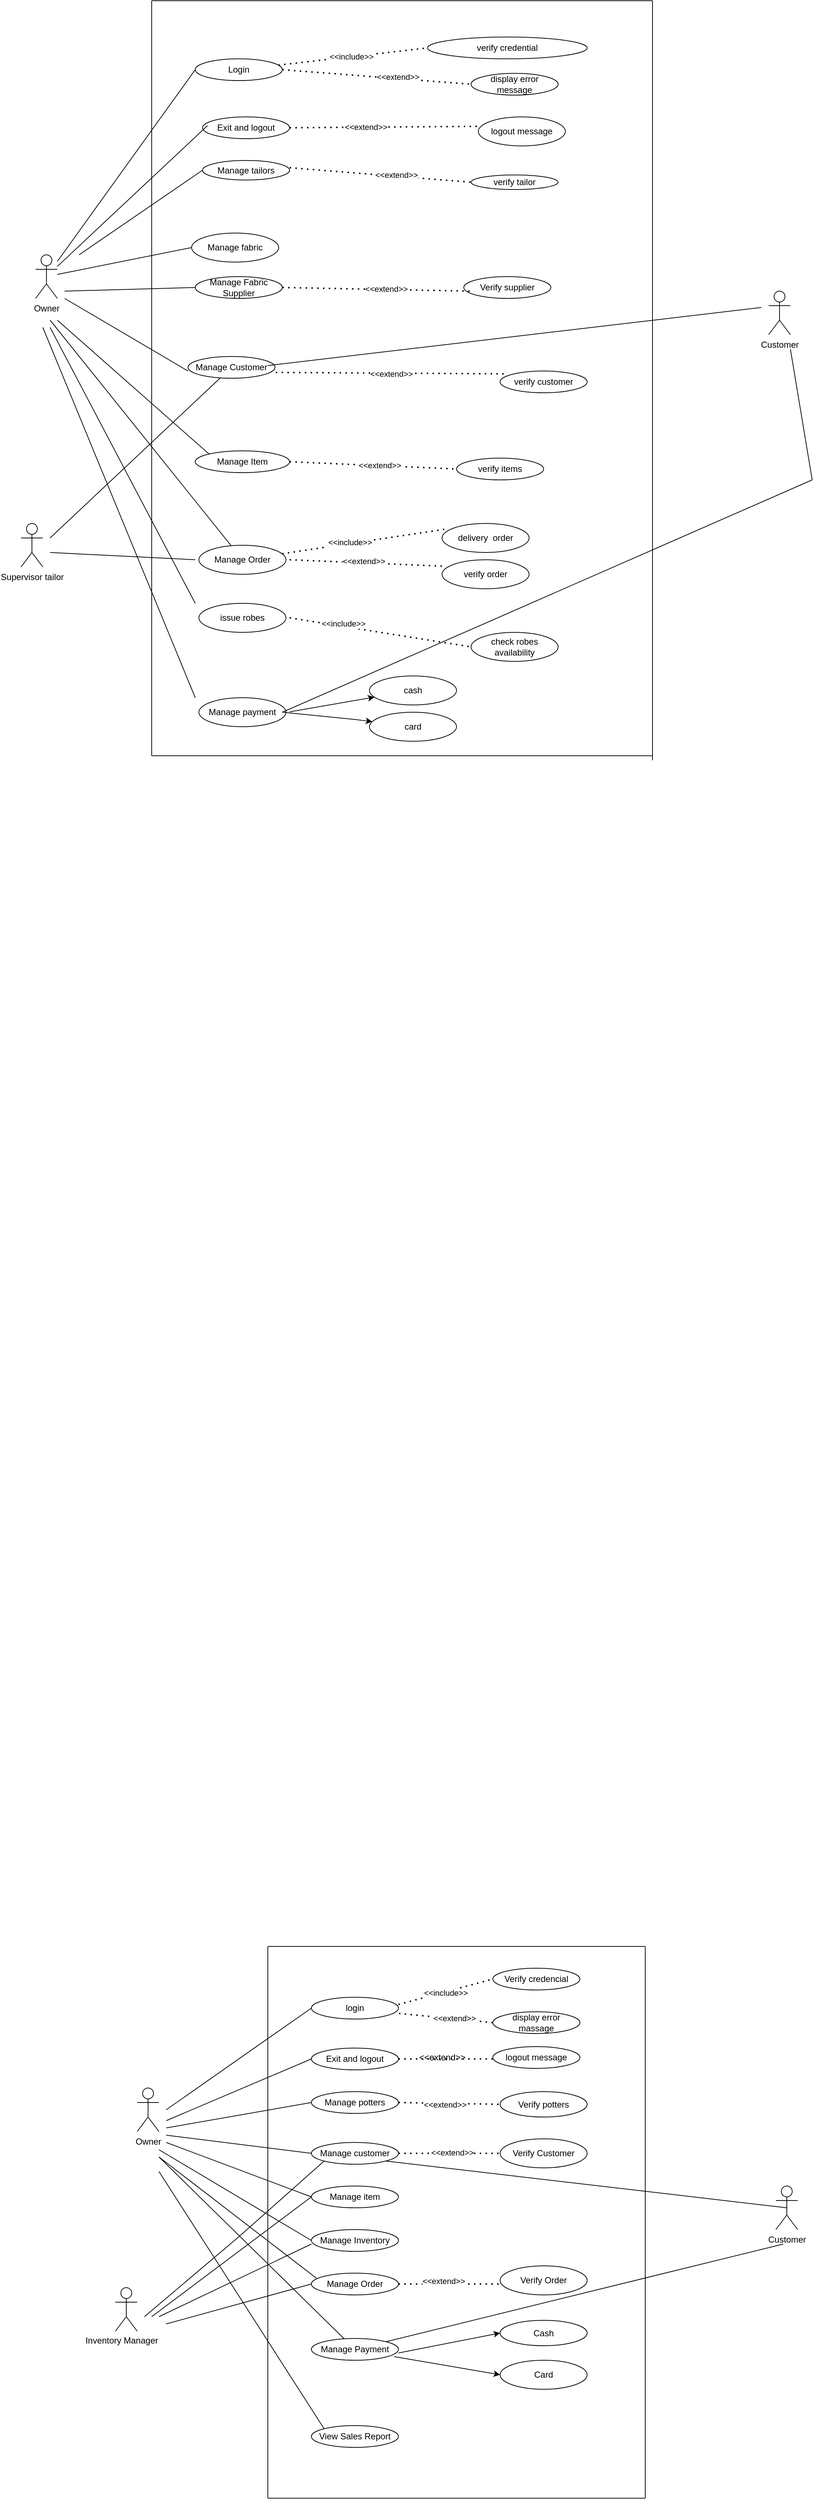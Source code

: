 <mxfile version="26.0.15">
  <diagram name="Page-1" id="tY160nIjRVUeN9yf9rYt">
    <mxGraphModel dx="1434" dy="731" grid="1" gridSize="10" guides="1" tooltips="1" connect="1" arrows="1" fold="1" page="1" pageScale="1" pageWidth="3300" pageHeight="4681" math="0" shadow="0">
      <root>
        <mxCell id="0" />
        <mxCell id="1" parent="0" />
        <mxCell id="Beo92WU8nenMVBrKEI72-1" value="Owner" style="shape=umlActor;verticalLabelPosition=bottom;verticalAlign=top;html=1;outlineConnect=0;" parent="1" vertex="1">
          <mxGeometry x="200" y="390" width="30" height="60" as="geometry" />
        </mxCell>
        <mxCell id="Beo92WU8nenMVBrKEI72-6" value="Login" style="ellipse;whiteSpace=wrap;html=1;" parent="1" vertex="1">
          <mxGeometry x="420" y="120" width="120" height="30" as="geometry" />
        </mxCell>
        <mxCell id="Beo92WU8nenMVBrKEI72-7" value="Exit and logout" style="ellipse;whiteSpace=wrap;html=1;" parent="1" vertex="1">
          <mxGeometry x="430" y="200" width="120" height="30" as="geometry" />
        </mxCell>
        <mxCell id="Beo92WU8nenMVBrKEI72-8" value="Manage tailors" style="ellipse;whiteSpace=wrap;html=1;" parent="1" vertex="1">
          <mxGeometry x="430" y="260" width="120" height="27" as="geometry" />
        </mxCell>
        <mxCell id="Beo92WU8nenMVBrKEI72-16" value="verify credential" style="ellipse;whiteSpace=wrap;html=1;" parent="1" vertex="1">
          <mxGeometry x="740" y="90" width="220" height="30" as="geometry" />
        </mxCell>
        <mxCell id="Beo92WU8nenMVBrKEI72-17" value="display error message" style="ellipse;whiteSpace=wrap;html=1;" parent="1" vertex="1">
          <mxGeometry x="800" y="140" width="120" height="30" as="geometry" />
        </mxCell>
        <mxCell id="Beo92WU8nenMVBrKEI72-23" value="logout message" style="ellipse;whiteSpace=wrap;html=1;" parent="1" vertex="1">
          <mxGeometry x="810" y="200" width="120" height="40" as="geometry" />
        </mxCell>
        <mxCell id="Beo92WU8nenMVBrKEI72-24" value="Manage fabric" style="ellipse;whiteSpace=wrap;html=1;" parent="1" vertex="1">
          <mxGeometry x="415" y="360" width="120" height="40" as="geometry" />
        </mxCell>
        <mxCell id="Beo92WU8nenMVBrKEI72-25" value="Manage Fabric Supplier" style="ellipse;whiteSpace=wrap;html=1;" parent="1" vertex="1">
          <mxGeometry x="420" y="420" width="120" height="30" as="geometry" />
        </mxCell>
        <mxCell id="Beo92WU8nenMVBrKEI72-26" value="Manage Customer" style="ellipse;whiteSpace=wrap;html=1;" parent="1" vertex="1">
          <mxGeometry x="410" y="530" width="120" height="30" as="geometry" />
        </mxCell>
        <mxCell id="Beo92WU8nenMVBrKEI72-27" value="Manage Item" style="ellipse;whiteSpace=wrap;html=1;" parent="1" vertex="1">
          <mxGeometry x="420" y="660" width="130" height="30" as="geometry" />
        </mxCell>
        <mxCell id="Beo92WU8nenMVBrKEI72-28" value="Manage Order" style="ellipse;whiteSpace=wrap;html=1;" parent="1" vertex="1">
          <mxGeometry x="425" y="790" width="120" height="40" as="geometry" />
        </mxCell>
        <mxCell id="Beo92WU8nenMVBrKEI72-143" value="Verify supplier" style="ellipse;whiteSpace=wrap;html=1;" parent="1" vertex="1">
          <mxGeometry x="790" y="420" width="120" height="30" as="geometry" />
        </mxCell>
        <mxCell id="Beo92WU8nenMVBrKEI72-147" value="verify tailor" style="ellipse;whiteSpace=wrap;html=1;" parent="1" vertex="1">
          <mxGeometry x="800" y="280" width="120" height="20" as="geometry" />
        </mxCell>
        <mxCell id="Beo92WU8nenMVBrKEI72-144" value="verify customer" style="ellipse;whiteSpace=wrap;html=1;" parent="1" vertex="1">
          <mxGeometry x="840" y="550" width="120" height="30" as="geometry" />
        </mxCell>
        <mxCell id="Beo92WU8nenMVBrKEI72-190" value="issue robes" style="ellipse;whiteSpace=wrap;html=1;" parent="1" vertex="1">
          <mxGeometry x="425" y="870" width="120" height="40" as="geometry" />
        </mxCell>
        <mxCell id="Beo92WU8nenMVBrKEI72-191" value="Manage payment" style="ellipse;whiteSpace=wrap;html=1;" parent="1" vertex="1">
          <mxGeometry x="425" y="1000" width="120" height="40" as="geometry" />
        </mxCell>
        <mxCell id="Beo92WU8nenMVBrKEI72-192" value="check robes availability" style="ellipse;whiteSpace=wrap;html=1;" parent="1" vertex="1">
          <mxGeometry x="800" y="910" width="120" height="40" as="geometry" />
        </mxCell>
        <mxCell id="Beo92WU8nenMVBrKEI72-193" value="verify order" style="ellipse;whiteSpace=wrap;html=1;" parent="1" vertex="1">
          <mxGeometry x="760" y="810" width="120" height="40" as="geometry" />
        </mxCell>
        <mxCell id="Beo92WU8nenMVBrKEI72-216" value="" style="endArrow=none;html=1;rounded=0;" parent="1" edge="1">
          <mxGeometry width="50" height="50" relative="1" as="geometry">
            <mxPoint x="360" y="1080" as="sourcePoint" />
            <mxPoint x="360" y="40" as="targetPoint" />
          </mxGeometry>
        </mxCell>
        <mxCell id="Beo92WU8nenMVBrKEI72-217" value="" style="endArrow=none;html=1;rounded=0;" parent="1" edge="1">
          <mxGeometry width="50" height="50" relative="1" as="geometry">
            <mxPoint x="360" y="1080" as="sourcePoint" />
            <mxPoint x="1050" y="1080" as="targetPoint" />
          </mxGeometry>
        </mxCell>
        <mxCell id="Beo92WU8nenMVBrKEI72-218" value="" style="endArrow=none;html=1;rounded=0;" parent="1" edge="1">
          <mxGeometry width="50" height="50" relative="1" as="geometry">
            <mxPoint x="1050" y="1086.25" as="sourcePoint" />
            <mxPoint x="1050" y="40" as="targetPoint" />
          </mxGeometry>
        </mxCell>
        <mxCell id="Beo92WU8nenMVBrKEI72-219" value="" style="endArrow=none;html=1;rounded=0;" parent="1" edge="1">
          <mxGeometry width="50" height="50" relative="1" as="geometry">
            <mxPoint x="360" y="40" as="sourcePoint" />
            <mxPoint x="1050" y="40" as="targetPoint" />
          </mxGeometry>
        </mxCell>
        <mxCell id="YTLK2S0jtH270xm4wwJo-5" style="edgeStyle=orthogonalEdgeStyle;rounded=0;orthogonalLoop=1;jettySize=auto;html=1;exitX=0.5;exitY=1;exitDx=0;exitDy=0;" parent="1" source="Beo92WU8nenMVBrKEI72-8" target="Beo92WU8nenMVBrKEI72-8" edge="1">
          <mxGeometry relative="1" as="geometry" />
        </mxCell>
        <mxCell id="YTLK2S0jtH270xm4wwJo-6" value="verify items" style="ellipse;whiteSpace=wrap;html=1;" parent="1" vertex="1">
          <mxGeometry x="780" y="670" width="120" height="30" as="geometry" />
        </mxCell>
        <mxCell id="YTLK2S0jtH270xm4wwJo-7" value="delivery&amp;nbsp; order" style="ellipse;whiteSpace=wrap;html=1;" parent="1" vertex="1">
          <mxGeometry x="760" y="760" width="120" height="40" as="geometry" />
        </mxCell>
        <mxCell id="YTLK2S0jtH270xm4wwJo-8" style="edgeStyle=orthogonalEdgeStyle;rounded=0;orthogonalLoop=1;jettySize=auto;html=1;exitX=0.5;exitY=1;exitDx=0;exitDy=0;" parent="1" source="YTLK2S0jtH270xm4wwJo-7" target="YTLK2S0jtH270xm4wwJo-7" edge="1">
          <mxGeometry relative="1" as="geometry" />
        </mxCell>
        <mxCell id="YTLK2S0jtH270xm4wwJo-11" value="" style="endArrow=none;html=1;rounded=0;entryX=0;entryY=0.5;entryDx=0;entryDy=0;" parent="1" source="Beo92WU8nenMVBrKEI72-1" target="Beo92WU8nenMVBrKEI72-6" edge="1">
          <mxGeometry width="50" height="50" relative="1" as="geometry">
            <mxPoint x="240" y="420" as="sourcePoint" />
            <mxPoint x="720" y="360" as="targetPoint" />
            <Array as="points" />
          </mxGeometry>
        </mxCell>
        <mxCell id="YTLK2S0jtH270xm4wwJo-12" value="" style="endArrow=none;html=1;rounded=0;entryX=0.058;entryY=0.4;entryDx=0;entryDy=0;entryPerimeter=0;" parent="1" source="Beo92WU8nenMVBrKEI72-1" target="Beo92WU8nenMVBrKEI72-7" edge="1">
          <mxGeometry width="50" height="50" relative="1" as="geometry">
            <mxPoint x="250" y="410" as="sourcePoint" />
            <mxPoint x="720" y="360" as="targetPoint" />
            <Array as="points" />
          </mxGeometry>
        </mxCell>
        <mxCell id="YTLK2S0jtH270xm4wwJo-14" value="" style="endArrow=none;html=1;rounded=0;entryX=0;entryY=0.5;entryDx=0;entryDy=0;" parent="1" source="Beo92WU8nenMVBrKEI72-1" target="Beo92WU8nenMVBrKEI72-24" edge="1">
          <mxGeometry width="50" height="50" relative="1" as="geometry">
            <mxPoint x="360" y="390" as="sourcePoint" />
            <mxPoint x="720" y="360" as="targetPoint" />
          </mxGeometry>
        </mxCell>
        <mxCell id="YTLK2S0jtH270xm4wwJo-16" value="" style="endArrow=none;html=1;rounded=0;entryX=0;entryY=0.5;entryDx=0;entryDy=0;" parent="1" target="Beo92WU8nenMVBrKEI72-25" edge="1">
          <mxGeometry width="50" height="50" relative="1" as="geometry">
            <mxPoint x="240" y="440" as="sourcePoint" />
            <mxPoint x="710" y="381.78" as="targetPoint" />
            <Array as="points" />
          </mxGeometry>
        </mxCell>
        <mxCell id="YTLK2S0jtH270xm4wwJo-17" value="" style="endArrow=none;html=1;rounded=0;" parent="1" edge="1">
          <mxGeometry width="50" height="50" relative="1" as="geometry">
            <mxPoint x="240" y="450" as="sourcePoint" />
            <mxPoint x="410" y="550" as="targetPoint" />
          </mxGeometry>
        </mxCell>
        <mxCell id="YTLK2S0jtH270xm4wwJo-18" value="" style="endArrow=none;html=1;rounded=0;entryX=0;entryY=0;entryDx=0;entryDy=0;" parent="1" target="Beo92WU8nenMVBrKEI72-27" edge="1">
          <mxGeometry width="50" height="50" relative="1" as="geometry">
            <mxPoint x="230" y="480" as="sourcePoint" />
            <mxPoint x="310" y="570" as="targetPoint" />
          </mxGeometry>
        </mxCell>
        <mxCell id="YTLK2S0jtH270xm4wwJo-19" value="" style="endArrow=none;html=1;rounded=0;" parent="1" source="Beo92WU8nenMVBrKEI72-28" edge="1">
          <mxGeometry width="50" height="50" relative="1" as="geometry">
            <mxPoint x="190" y="650" as="sourcePoint" />
            <mxPoint x="220" y="480" as="targetPoint" />
          </mxGeometry>
        </mxCell>
        <mxCell id="YTLK2S0jtH270xm4wwJo-20" value="" style="endArrow=none;html=1;rounded=0;" parent="1" edge="1">
          <mxGeometry width="50" height="50" relative="1" as="geometry">
            <mxPoint x="220" y="490" as="sourcePoint" />
            <mxPoint x="420" y="870" as="targetPoint" />
          </mxGeometry>
        </mxCell>
        <mxCell id="YTLK2S0jtH270xm4wwJo-21" value="" style="endArrow=none;html=1;rounded=0;" parent="1" edge="1">
          <mxGeometry width="50" height="50" relative="1" as="geometry">
            <mxPoint x="420" y="1000" as="sourcePoint" />
            <mxPoint x="210" y="490" as="targetPoint" />
          </mxGeometry>
        </mxCell>
        <mxCell id="YTLK2S0jtH270xm4wwJo-22" value="Customer" style="shape=umlActor;verticalLabelPosition=bottom;verticalAlign=top;html=1;outlineConnect=0;" parent="1" vertex="1">
          <mxGeometry x="1210" y="440" width="30" height="60" as="geometry" />
        </mxCell>
        <mxCell id="YTLK2S0jtH270xm4wwJo-32" value="" style="endArrow=none;html=1;rounded=0;entryX=0;entryY=0.333;entryDx=0;entryDy=0;entryPerimeter=0;" parent="1" edge="1">
          <mxGeometry width="50" height="50" relative="1" as="geometry">
            <mxPoint x="520" y="542.5" as="sourcePoint" />
            <mxPoint x="1200" y="462.5" as="targetPoint" />
          </mxGeometry>
        </mxCell>
        <mxCell id="YTLK2S0jtH270xm4wwJo-33" value="" style="endArrow=none;html=1;rounded=0;" parent="1" edge="1">
          <mxGeometry width="50" height="50" relative="1" as="geometry">
            <mxPoint x="540" y="1020" as="sourcePoint" />
            <mxPoint x="1270" y="700" as="targetPoint" />
          </mxGeometry>
        </mxCell>
        <mxCell id="YTLK2S0jtH270xm4wwJo-34" value="" style="endArrow=none;html=1;rounded=0;entryX=1;entryY=1;entryDx=0;entryDy=0;entryPerimeter=0;" parent="1" edge="1">
          <mxGeometry width="50" height="50" relative="1" as="geometry">
            <mxPoint x="1270" y="700" as="sourcePoint" />
            <mxPoint x="1240" y="520" as="targetPoint" />
            <Array as="points" />
          </mxGeometry>
        </mxCell>
        <mxCell id="YTLK2S0jtH270xm4wwJo-35" value="" style="endArrow=none;dashed=1;html=1;dashPattern=1 3;strokeWidth=2;rounded=0;entryX=0;entryY=0.5;entryDx=0;entryDy=0;" parent="1" source="Beo92WU8nenMVBrKEI72-6" target="Beo92WU8nenMVBrKEI72-16" edge="1">
          <mxGeometry width="50" height="50" relative="1" as="geometry">
            <mxPoint x="480" y="200" as="sourcePoint" />
            <mxPoint x="530" y="150" as="targetPoint" />
          </mxGeometry>
        </mxCell>
        <mxCell id="YTLK2S0jtH270xm4wwJo-53" value="&amp;lt;&amp;lt;include&amp;gt;&amp;gt;" style="edgeLabel;html=1;align=center;verticalAlign=middle;resizable=0;points=[];" parent="YTLK2S0jtH270xm4wwJo-35" vertex="1" connectable="0">
          <mxGeometry x="-0.022" relative="1" as="geometry">
            <mxPoint as="offset" />
          </mxGeometry>
        </mxCell>
        <mxCell id="YTLK2S0jtH270xm4wwJo-36" value="" style="endArrow=none;dashed=1;html=1;dashPattern=1 3;strokeWidth=2;rounded=0;exitX=1;exitY=0.5;exitDx=0;exitDy=0;entryX=0;entryY=0.5;entryDx=0;entryDy=0;" parent="1" source="Beo92WU8nenMVBrKEI72-6" target="Beo92WU8nenMVBrKEI72-17" edge="1">
          <mxGeometry width="50" height="50" relative="1" as="geometry">
            <mxPoint x="600" y="210" as="sourcePoint" />
            <mxPoint x="650" y="160" as="targetPoint" />
          </mxGeometry>
        </mxCell>
        <mxCell id="YTLK2S0jtH270xm4wwJo-55" value="&amp;lt;&amp;lt;extend&amp;gt;&amp;gt;" style="edgeLabel;html=1;align=center;verticalAlign=middle;resizable=0;points=[];" parent="YTLK2S0jtH270xm4wwJo-36" vertex="1" connectable="0">
          <mxGeometry x="0.222" y="2" relative="1" as="geometry">
            <mxPoint as="offset" />
          </mxGeometry>
        </mxCell>
        <mxCell id="YTLK2S0jtH270xm4wwJo-37" value="" style="endArrow=none;dashed=1;html=1;dashPattern=1 3;strokeWidth=2;rounded=0;exitX=1;exitY=0.5;exitDx=0;exitDy=0;entryX=-0.008;entryY=0.325;entryDx=0;entryDy=0;entryPerimeter=0;" parent="1" source="Beo92WU8nenMVBrKEI72-7" target="Beo92WU8nenMVBrKEI72-23" edge="1">
          <mxGeometry width="50" height="50" relative="1" as="geometry">
            <mxPoint x="620" y="270" as="sourcePoint" />
            <mxPoint x="670" y="220" as="targetPoint" />
          </mxGeometry>
        </mxCell>
        <mxCell id="YTLK2S0jtH270xm4wwJo-56" value="&amp;lt;&amp;lt;extend&amp;gt;&amp;gt;" style="edgeLabel;html=1;align=center;verticalAlign=middle;resizable=0;points=[];" parent="YTLK2S0jtH270xm4wwJo-37" vertex="1" connectable="0">
          <mxGeometry x="-0.189" relative="1" as="geometry">
            <mxPoint as="offset" />
          </mxGeometry>
        </mxCell>
        <mxCell id="YTLK2S0jtH270xm4wwJo-39" value="" style="endArrow=none;dashed=1;html=1;dashPattern=1 3;strokeWidth=2;rounded=0;entryX=0;entryY=0.5;entryDx=0;entryDy=0;" parent="1" target="Beo92WU8nenMVBrKEI72-147" edge="1">
          <mxGeometry width="50" height="50" relative="1" as="geometry">
            <mxPoint x="550" y="270" as="sourcePoint" />
            <mxPoint x="630" y="310" as="targetPoint" />
          </mxGeometry>
        </mxCell>
        <mxCell id="Y0RxUAx4r0GiL77MtfoM-1" value="&amp;lt;&amp;lt;extend&amp;gt;&amp;gt;" style="edgeLabel;html=1;align=center;verticalAlign=middle;resizable=0;points=[];" parent="YTLK2S0jtH270xm4wwJo-39" vertex="1" connectable="0">
          <mxGeometry x="0.175" y="2" relative="1" as="geometry">
            <mxPoint as="offset" />
          </mxGeometry>
        </mxCell>
        <mxCell id="YTLK2S0jtH270xm4wwJo-41" value="" style="endArrow=none;dashed=1;html=1;dashPattern=1 3;strokeWidth=2;rounded=0;exitX=1;exitY=0.5;exitDx=0;exitDy=0;entryX=0.083;entryY=0.667;entryDx=0;entryDy=0;entryPerimeter=0;" parent="1" source="Beo92WU8nenMVBrKEI72-25" target="Beo92WU8nenMVBrKEI72-143" edge="1">
          <mxGeometry width="50" height="50" relative="1" as="geometry">
            <mxPoint x="610" y="510" as="sourcePoint" />
            <mxPoint x="660" y="460" as="targetPoint" />
          </mxGeometry>
        </mxCell>
        <mxCell id="Y0RxUAx4r0GiL77MtfoM-2" value="&amp;lt;&amp;lt;extend&amp;gt;&amp;gt;" style="edgeLabel;html=1;align=center;verticalAlign=middle;resizable=0;points=[];" parent="YTLK2S0jtH270xm4wwJo-41" vertex="1" connectable="0">
          <mxGeometry x="0.1" y="1" relative="1" as="geometry">
            <mxPoint as="offset" />
          </mxGeometry>
        </mxCell>
        <mxCell id="YTLK2S0jtH270xm4wwJo-43" value="" style="endArrow=none;dashed=1;html=1;dashPattern=1 3;strokeWidth=2;rounded=0;exitX=1.008;exitY=0.733;exitDx=0;exitDy=0;exitPerimeter=0;entryX=0.075;entryY=0.133;entryDx=0;entryDy=0;entryPerimeter=0;" parent="1" source="Beo92WU8nenMVBrKEI72-26" target="Beo92WU8nenMVBrKEI72-144" edge="1">
          <mxGeometry width="50" height="50" relative="1" as="geometry">
            <mxPoint x="550" y="640" as="sourcePoint" />
            <mxPoint x="600" y="590" as="targetPoint" />
          </mxGeometry>
        </mxCell>
        <mxCell id="YTLK2S0jtH270xm4wwJo-67" value="&amp;lt;&amp;lt;extend&amp;gt;&amp;gt;" style="edgeLabel;html=1;align=center;verticalAlign=middle;resizable=0;points=[];" parent="YTLK2S0jtH270xm4wwJo-43" vertex="1" connectable="0">
          <mxGeometry x="0.001" y="-1" relative="1" as="geometry">
            <mxPoint as="offset" />
          </mxGeometry>
        </mxCell>
        <mxCell id="YTLK2S0jtH270xm4wwJo-45" value="" style="endArrow=none;dashed=1;html=1;dashPattern=1 3;strokeWidth=2;rounded=0;exitX=1;exitY=0.5;exitDx=0;exitDy=0;entryX=0;entryY=0.5;entryDx=0;entryDy=0;" parent="1" source="Beo92WU8nenMVBrKEI72-27" target="YTLK2S0jtH270xm4wwJo-6" edge="1">
          <mxGeometry width="50" height="50" relative="1" as="geometry">
            <mxPoint x="550" y="790" as="sourcePoint" />
            <mxPoint x="600" y="740" as="targetPoint" />
          </mxGeometry>
        </mxCell>
        <mxCell id="YTLK2S0jtH270xm4wwJo-72" value="&amp;lt;&amp;lt;extend&amp;gt;&amp;gt;" style="edgeLabel;html=1;align=center;verticalAlign=middle;resizable=0;points=[];" parent="YTLK2S0jtH270xm4wwJo-45" vertex="1" connectable="0">
          <mxGeometry x="0.071" y="1" relative="1" as="geometry">
            <mxPoint as="offset" />
          </mxGeometry>
        </mxCell>
        <mxCell id="YTLK2S0jtH270xm4wwJo-46" value="" style="endArrow=none;dashed=1;html=1;dashPattern=1 3;strokeWidth=2;rounded=0;entryX=0.033;entryY=0.2;entryDx=0;entryDy=0;entryPerimeter=0;" parent="1" source="Beo92WU8nenMVBrKEI72-28" target="YTLK2S0jtH270xm4wwJo-7" edge="1">
          <mxGeometry width="50" height="50" relative="1" as="geometry">
            <mxPoint x="545" y="860" as="sourcePoint" />
            <mxPoint x="615.711" y="810" as="targetPoint" />
          </mxGeometry>
        </mxCell>
        <mxCell id="YTLK2S0jtH270xm4wwJo-73" value="&amp;lt;&amp;lt;include&amp;gt;&amp;gt;" style="edgeLabel;html=1;align=center;verticalAlign=middle;resizable=0;points=[];" parent="YTLK2S0jtH270xm4wwJo-46" vertex="1" connectable="0">
          <mxGeometry x="-0.168" y="2" relative="1" as="geometry">
            <mxPoint as="offset" />
          </mxGeometry>
        </mxCell>
        <mxCell id="YTLK2S0jtH270xm4wwJo-47" value="" style="endArrow=none;dashed=1;html=1;dashPattern=1 3;strokeWidth=2;rounded=0;entryX=0.05;entryY=0.225;entryDx=0;entryDy=0;entryPerimeter=0;" parent="1" target="Beo92WU8nenMVBrKEI72-193" edge="1">
          <mxGeometry width="50" height="50" relative="1" as="geometry">
            <mxPoint x="550" y="810" as="sourcePoint" />
            <mxPoint x="600" y="820" as="targetPoint" />
          </mxGeometry>
        </mxCell>
        <mxCell id="YTLK2S0jtH270xm4wwJo-74" value="&amp;lt;&amp;lt;extend&amp;gt;&amp;gt;" style="edgeLabel;html=1;align=center;verticalAlign=middle;resizable=0;points=[];" parent="YTLK2S0jtH270xm4wwJo-47" vertex="1" connectable="0">
          <mxGeometry x="-0.058" y="2" relative="1" as="geometry">
            <mxPoint as="offset" />
          </mxGeometry>
        </mxCell>
        <mxCell id="YTLK2S0jtH270xm4wwJo-48" value="" style="endArrow=none;dashed=1;html=1;dashPattern=1 3;strokeWidth=2;rounded=0;entryX=0;entryY=0.5;entryDx=0;entryDy=0;" parent="1" target="Beo92WU8nenMVBrKEI72-192" edge="1">
          <mxGeometry width="50" height="50" relative="1" as="geometry">
            <mxPoint x="550" y="890" as="sourcePoint" />
            <mxPoint x="630" y="880" as="targetPoint" />
          </mxGeometry>
        </mxCell>
        <mxCell id="YTLK2S0jtH270xm4wwJo-75" value="&amp;lt;&amp;lt;include&amp;gt;&amp;gt;" style="edgeLabel;html=1;align=center;verticalAlign=middle;resizable=0;points=[];" parent="YTLK2S0jtH270xm4wwJo-48" vertex="1" connectable="0">
          <mxGeometry x="-0.413" y="4" relative="1" as="geometry">
            <mxPoint as="offset" />
          </mxGeometry>
        </mxCell>
        <mxCell id="YTLK2S0jtH270xm4wwJo-49" value="" style="endArrow=classic;html=1;rounded=0;" parent="1" target="YTLK2S0jtH270xm4wwJo-50" edge="1">
          <mxGeometry width="50" height="50" relative="1" as="geometry">
            <mxPoint x="550" y="1019.5" as="sourcePoint" />
            <mxPoint x="660" y="1019.5" as="targetPoint" />
          </mxGeometry>
        </mxCell>
        <mxCell id="YTLK2S0jtH270xm4wwJo-50" value="cash" style="ellipse;whiteSpace=wrap;html=1;" parent="1" vertex="1">
          <mxGeometry x="660" y="970" width="120" height="40" as="geometry" />
        </mxCell>
        <mxCell id="YTLK2S0jtH270xm4wwJo-51" value="card" style="ellipse;whiteSpace=wrap;html=1;" parent="1" vertex="1">
          <mxGeometry x="660" y="1020" width="120" height="40" as="geometry" />
        </mxCell>
        <mxCell id="YTLK2S0jtH270xm4wwJo-52" value="" style="endArrow=classic;html=1;rounded=0;" parent="1" target="YTLK2S0jtH270xm4wwJo-51" edge="1">
          <mxGeometry width="50" height="50" relative="1" as="geometry">
            <mxPoint x="540" y="1020" as="sourcePoint" />
            <mxPoint x="750" y="780" as="targetPoint" />
            <Array as="points">
              <mxPoint x="640" y="1030" />
            </Array>
          </mxGeometry>
        </mxCell>
        <mxCell id="YTLK2S0jtH270xm4wwJo-76" value="" style="endArrow=none;html=1;rounded=0;entryX=0;entryY=0.5;entryDx=0;entryDy=0;" parent="1" target="Beo92WU8nenMVBrKEI72-8" edge="1">
          <mxGeometry width="50" height="50" relative="1" as="geometry">
            <mxPoint x="260" y="390" as="sourcePoint" />
            <mxPoint x="430" y="300" as="targetPoint" />
          </mxGeometry>
        </mxCell>
        <mxCell id="Y0RxUAx4r0GiL77MtfoM-6" value="Supervisor tailor" style="shape=umlActor;verticalLabelPosition=bottom;verticalAlign=top;html=1;outlineConnect=0;" parent="1" vertex="1">
          <mxGeometry x="180" y="760" width="30" height="60" as="geometry" />
        </mxCell>
        <mxCell id="Y0RxUAx4r0GiL77MtfoM-7" value="" style="endArrow=none;html=1;rounded=0;" parent="1" edge="1">
          <mxGeometry width="50" height="50" relative="1" as="geometry">
            <mxPoint x="220" y="800" as="sourcePoint" />
            <mxPoint x="420" y="810" as="targetPoint" />
          </mxGeometry>
        </mxCell>
        <mxCell id="Y0RxUAx4r0GiL77MtfoM-8" value="" style="endArrow=none;html=1;rounded=0;" parent="1" target="Beo92WU8nenMVBrKEI72-26" edge="1">
          <mxGeometry width="50" height="50" relative="1" as="geometry">
            <mxPoint x="220" y="780" as="sourcePoint" />
            <mxPoint x="270" y="730" as="targetPoint" />
          </mxGeometry>
        </mxCell>
        <mxCell id="mt_x5VU4zsuF5-mYRgZ8-1" value="Owner" style="shape=umlActor;verticalLabelPosition=bottom;verticalAlign=top;html=1;outlineConnect=0;" vertex="1" parent="1">
          <mxGeometry x="340" y="2915" width="30" height="60" as="geometry" />
        </mxCell>
        <mxCell id="mt_x5VU4zsuF5-mYRgZ8-2" value="Exit and logout" style="ellipse;whiteSpace=wrap;html=1;" vertex="1" parent="1">
          <mxGeometry x="580" y="2860" width="120" height="30" as="geometry" />
        </mxCell>
        <mxCell id="mt_x5VU4zsuF5-mYRgZ8-3" value="login" style="ellipse;whiteSpace=wrap;html=1;" vertex="1" parent="1">
          <mxGeometry x="580" y="2790" width="120" height="30" as="geometry" />
        </mxCell>
        <mxCell id="mt_x5VU4zsuF5-mYRgZ8-4" value="Manage potters" style="ellipse;whiteSpace=wrap;html=1;" vertex="1" parent="1">
          <mxGeometry x="580" y="2920" width="120" height="30" as="geometry" />
        </mxCell>
        <mxCell id="mt_x5VU4zsuF5-mYRgZ8-5" value="Manage customer" style="ellipse;whiteSpace=wrap;html=1;" vertex="1" parent="1">
          <mxGeometry x="580" y="2990" width="120" height="30" as="geometry" />
        </mxCell>
        <mxCell id="mt_x5VU4zsuF5-mYRgZ8-6" value="Manage item" style="ellipse;whiteSpace=wrap;html=1;" vertex="1" parent="1">
          <mxGeometry x="580" y="3050" width="120" height="30" as="geometry" />
        </mxCell>
        <mxCell id="mt_x5VU4zsuF5-mYRgZ8-7" value="Manage Inventory" style="ellipse;whiteSpace=wrap;html=1;" vertex="1" parent="1">
          <mxGeometry x="580" y="3110" width="120" height="30" as="geometry" />
        </mxCell>
        <mxCell id="mt_x5VU4zsuF5-mYRgZ8-8" value="Manage Order" style="ellipse;whiteSpace=wrap;html=1;" vertex="1" parent="1">
          <mxGeometry x="580" y="3170" width="120" height="30" as="geometry" />
        </mxCell>
        <mxCell id="mt_x5VU4zsuF5-mYRgZ8-9" value="Manage Payment" style="ellipse;whiteSpace=wrap;html=1;" vertex="1" parent="1">
          <mxGeometry x="580" y="3260" width="120" height="30" as="geometry" />
        </mxCell>
        <mxCell id="mt_x5VU4zsuF5-mYRgZ8-11" value="View Sales Report" style="ellipse;whiteSpace=wrap;html=1;" vertex="1" parent="1">
          <mxGeometry x="580" y="3380" width="120" height="30" as="geometry" />
        </mxCell>
        <mxCell id="mt_x5VU4zsuF5-mYRgZ8-12" value="" style="endArrow=none;dashed=1;html=1;dashPattern=1 3;strokeWidth=2;rounded=0;entryX=0;entryY=0.5;entryDx=0;entryDy=0;" edge="1" parent="1" target="mt_x5VU4zsuF5-mYRgZ8-14">
          <mxGeometry width="50" height="50" relative="1" as="geometry">
            <mxPoint x="700" y="2800" as="sourcePoint" />
            <mxPoint x="790" y="2770" as="targetPoint" />
          </mxGeometry>
        </mxCell>
        <mxCell id="mt_x5VU4zsuF5-mYRgZ8-16" value="Text" style="edgeLabel;html=1;align=center;verticalAlign=middle;resizable=0;points=[];" vertex="1" connectable="0" parent="mt_x5VU4zsuF5-mYRgZ8-12">
          <mxGeometry relative="1" as="geometry">
            <mxPoint as="offset" />
          </mxGeometry>
        </mxCell>
        <mxCell id="mt_x5VU4zsuF5-mYRgZ8-18" value="&amp;lt;&amp;lt;include&amp;gt;&amp;gt;" style="edgeLabel;html=1;align=center;verticalAlign=middle;resizable=0;points=[];" vertex="1" connectable="0" parent="mt_x5VU4zsuF5-mYRgZ8-12">
          <mxGeometry x="-0.007" y="-1" relative="1" as="geometry">
            <mxPoint as="offset" />
          </mxGeometry>
        </mxCell>
        <mxCell id="mt_x5VU4zsuF5-mYRgZ8-13" value="" style="endArrow=none;dashed=1;html=1;dashPattern=1 3;strokeWidth=2;rounded=0;entryX=0.983;entryY=0.733;entryDx=0;entryDy=0;entryPerimeter=0;exitX=0;exitY=0.5;exitDx=0;exitDy=0;" edge="1" parent="1" source="mt_x5VU4zsuF5-mYRgZ8-15" target="mt_x5VU4zsuF5-mYRgZ8-3">
          <mxGeometry width="50" height="50" relative="1" as="geometry">
            <mxPoint x="790" y="2820" as="sourcePoint" />
            <mxPoint x="710" y="2820" as="targetPoint" />
          </mxGeometry>
        </mxCell>
        <mxCell id="mt_x5VU4zsuF5-mYRgZ8-19" value="&amp;lt;&amp;lt;extend&amp;gt;&amp;gt;" style="edgeLabel;html=1;align=center;verticalAlign=middle;resizable=0;points=[];" vertex="1" connectable="0" parent="mt_x5VU4zsuF5-mYRgZ8-13">
          <mxGeometry x="-0.195" y="-1" relative="1" as="geometry">
            <mxPoint as="offset" />
          </mxGeometry>
        </mxCell>
        <mxCell id="mt_x5VU4zsuF5-mYRgZ8-14" value="Verify credencial" style="ellipse;whiteSpace=wrap;html=1;" vertex="1" parent="1">
          <mxGeometry x="830" y="2750" width="120" height="30" as="geometry" />
        </mxCell>
        <mxCell id="mt_x5VU4zsuF5-mYRgZ8-15" value="display error massage" style="ellipse;whiteSpace=wrap;html=1;" vertex="1" parent="1">
          <mxGeometry x="830" y="2810" width="120" height="30" as="geometry" />
        </mxCell>
        <mxCell id="mt_x5VU4zsuF5-mYRgZ8-20" value="" style="endArrow=none;dashed=1;html=1;dashPattern=1 3;strokeWidth=2;rounded=0;exitX=1;exitY=0.5;exitDx=0;exitDy=0;" edge="1" parent="1" source="mt_x5VU4zsuF5-mYRgZ8-2">
          <mxGeometry width="50" height="50" relative="1" as="geometry">
            <mxPoint x="710" y="2890" as="sourcePoint" />
            <mxPoint x="830" y="2875" as="targetPoint" />
          </mxGeometry>
        </mxCell>
        <mxCell id="mt_x5VU4zsuF5-mYRgZ8-21" value="&amp;lt;&amp;lt;extend&amp;gt;&amp;gt;" style="text;html=1;align=center;verticalAlign=middle;resizable=0;points=[];autosize=1;strokeColor=none;fillColor=none;" vertex="1" parent="1">
          <mxGeometry x="715" y="2858" width="90" height="30" as="geometry" />
        </mxCell>
        <mxCell id="mt_x5VU4zsuF5-mYRgZ8-23" value="logout message" style="ellipse;whiteSpace=wrap;html=1;" vertex="1" parent="1">
          <mxGeometry x="830" y="2858" width="120" height="30" as="geometry" />
        </mxCell>
        <mxCell id="mt_x5VU4zsuF5-mYRgZ8-24" value="Verify potters" style="ellipse;whiteSpace=wrap;html=1;" vertex="1" parent="1">
          <mxGeometry x="840" y="2920" width="120" height="35" as="geometry" />
        </mxCell>
        <mxCell id="mt_x5VU4zsuF5-mYRgZ8-25" value="Verify Customer" style="ellipse;whiteSpace=wrap;html=1;" vertex="1" parent="1">
          <mxGeometry x="840" y="2985" width="120" height="40" as="geometry" />
        </mxCell>
        <mxCell id="mt_x5VU4zsuF5-mYRgZ8-27" value="Verify Order" style="ellipse;whiteSpace=wrap;html=1;" vertex="1" parent="1">
          <mxGeometry x="840" y="3160" width="120" height="40" as="geometry" />
        </mxCell>
        <mxCell id="mt_x5VU4zsuF5-mYRgZ8-28" value="Cash" style="ellipse;whiteSpace=wrap;html=1;" vertex="1" parent="1">
          <mxGeometry x="840" y="3235" width="120" height="35" as="geometry" />
        </mxCell>
        <mxCell id="mt_x5VU4zsuF5-mYRgZ8-29" value="Card" style="ellipse;whiteSpace=wrap;html=1;" vertex="1" parent="1">
          <mxGeometry x="840" y="3290" width="120" height="40" as="geometry" />
        </mxCell>
        <mxCell id="mt_x5VU4zsuF5-mYRgZ8-32" value="" style="endArrow=none;dashed=1;html=1;dashPattern=1 3;strokeWidth=2;rounded=0;exitX=1;exitY=0.5;exitDx=0;exitDy=0;entryX=0;entryY=0.5;entryDx=0;entryDy=0;" edge="1" parent="1" source="mt_x5VU4zsuF5-mYRgZ8-4" target="mt_x5VU4zsuF5-mYRgZ8-24">
          <mxGeometry width="50" height="50" relative="1" as="geometry">
            <mxPoint x="760" y="3010" as="sourcePoint" />
            <mxPoint x="810" y="2960" as="targetPoint" />
          </mxGeometry>
        </mxCell>
        <mxCell id="mt_x5VU4zsuF5-mYRgZ8-60" value="&amp;lt;&amp;lt;extend&amp;gt;&amp;gt;" style="edgeLabel;html=1;align=center;verticalAlign=middle;resizable=0;points=[];" vertex="1" connectable="0" parent="mt_x5VU4zsuF5-mYRgZ8-32">
          <mxGeometry x="-0.085" y="-2" relative="1" as="geometry">
            <mxPoint as="offset" />
          </mxGeometry>
        </mxCell>
        <mxCell id="mt_x5VU4zsuF5-mYRgZ8-33" value="" style="endArrow=none;dashed=1;html=1;dashPattern=1 3;strokeWidth=2;rounded=0;exitX=1;exitY=0.5;exitDx=0;exitDy=0;entryX=0;entryY=0.5;entryDx=0;entryDy=0;" edge="1" parent="1" source="mt_x5VU4zsuF5-mYRgZ8-5" target="mt_x5VU4zsuF5-mYRgZ8-25">
          <mxGeometry width="50" height="50" relative="1" as="geometry">
            <mxPoint x="750" y="3060" as="sourcePoint" />
            <mxPoint x="800" y="3010" as="targetPoint" />
          </mxGeometry>
        </mxCell>
        <mxCell id="mt_x5VU4zsuF5-mYRgZ8-61" value="&amp;lt;&amp;lt;extend&amp;gt;&amp;gt;" style="edgeLabel;html=1;align=center;verticalAlign=middle;resizable=0;points=[];" vertex="1" connectable="0" parent="mt_x5VU4zsuF5-mYRgZ8-33">
          <mxGeometry x="0.057" y="1" relative="1" as="geometry">
            <mxPoint as="offset" />
          </mxGeometry>
        </mxCell>
        <mxCell id="mt_x5VU4zsuF5-mYRgZ8-35" value="" style="endArrow=none;dashed=1;html=1;dashPattern=1 3;strokeWidth=2;rounded=0;exitX=1;exitY=0.5;exitDx=0;exitDy=0;" edge="1" parent="1" source="mt_x5VU4zsuF5-mYRgZ8-8">
          <mxGeometry width="50" height="50" relative="1" as="geometry">
            <mxPoint x="620" y="3310" as="sourcePoint" />
            <mxPoint x="840" y="3185" as="targetPoint" />
          </mxGeometry>
        </mxCell>
        <mxCell id="mt_x5VU4zsuF5-mYRgZ8-63" value="&amp;lt;&amp;lt;extend&amp;gt;&amp;gt;" style="edgeLabel;html=1;align=center;verticalAlign=middle;resizable=0;points=[];" vertex="1" connectable="0" parent="mt_x5VU4zsuF5-mYRgZ8-35">
          <mxGeometry x="-0.114" y="4" relative="1" as="geometry">
            <mxPoint as="offset" />
          </mxGeometry>
        </mxCell>
        <mxCell id="mt_x5VU4zsuF5-mYRgZ8-36" value="" style="endArrow=classic;html=1;rounded=0;entryX=0;entryY=0.5;entryDx=0;entryDy=0;" edge="1" parent="1" target="mt_x5VU4zsuF5-mYRgZ8-28">
          <mxGeometry width="50" height="50" relative="1" as="geometry">
            <mxPoint x="700" y="3280" as="sourcePoint" />
            <mxPoint x="750" y="3230" as="targetPoint" />
          </mxGeometry>
        </mxCell>
        <mxCell id="mt_x5VU4zsuF5-mYRgZ8-37" value="" style="endArrow=classic;html=1;rounded=0;entryX=0;entryY=0.5;entryDx=0;entryDy=0;exitX=0.95;exitY=0.833;exitDx=0;exitDy=0;exitPerimeter=0;" edge="1" parent="1" source="mt_x5VU4zsuF5-mYRgZ8-9" target="mt_x5VU4zsuF5-mYRgZ8-29">
          <mxGeometry width="50" height="50" relative="1" as="geometry">
            <mxPoint x="710" y="3290" as="sourcePoint" />
            <mxPoint x="480" y="3340" as="targetPoint" />
          </mxGeometry>
        </mxCell>
        <mxCell id="mt_x5VU4zsuF5-mYRgZ8-38" value="" style="endArrow=none;html=1;rounded=0;" edge="1" parent="1">
          <mxGeometry width="50" height="50" relative="1" as="geometry">
            <mxPoint x="520" y="3480" as="sourcePoint" />
            <mxPoint x="520" y="2720" as="targetPoint" />
          </mxGeometry>
        </mxCell>
        <mxCell id="mt_x5VU4zsuF5-mYRgZ8-39" value="" style="endArrow=none;html=1;rounded=0;" edge="1" parent="1">
          <mxGeometry width="50" height="50" relative="1" as="geometry">
            <mxPoint x="520" y="3480" as="sourcePoint" />
            <mxPoint x="1040" y="3480" as="targetPoint" />
          </mxGeometry>
        </mxCell>
        <mxCell id="mt_x5VU4zsuF5-mYRgZ8-40" value="" style="endArrow=none;html=1;rounded=0;" edge="1" parent="1">
          <mxGeometry width="50" height="50" relative="1" as="geometry">
            <mxPoint x="1040" y="3480" as="sourcePoint" />
            <mxPoint x="1040" y="2720" as="targetPoint" />
            <Array as="points" />
          </mxGeometry>
        </mxCell>
        <mxCell id="mt_x5VU4zsuF5-mYRgZ8-42" value="" style="endArrow=none;html=1;rounded=0;" edge="1" parent="1">
          <mxGeometry width="50" height="50" relative="1" as="geometry">
            <mxPoint x="520" y="2720" as="sourcePoint" />
            <mxPoint x="1040" y="2720" as="targetPoint" />
          </mxGeometry>
        </mxCell>
        <mxCell id="mt_x5VU4zsuF5-mYRgZ8-43" value="Customer" style="shape=umlActor;verticalLabelPosition=bottom;verticalAlign=top;html=1;outlineConnect=0;" vertex="1" parent="1">
          <mxGeometry x="1220" y="3050" width="30" height="60" as="geometry" />
        </mxCell>
        <mxCell id="mt_x5VU4zsuF5-mYRgZ8-44" value="" style="shape=umlActor;verticalLabelPosition=bottom;verticalAlign=top;html=1;outlineConnect=0;" vertex="1" parent="1">
          <mxGeometry x="310" y="3190" width="30" height="60" as="geometry" />
        </mxCell>
        <mxCell id="mt_x5VU4zsuF5-mYRgZ8-49" value="" style="endArrow=none;html=1;rounded=0;" edge="1" parent="1">
          <mxGeometry width="50" height="50" relative="1" as="geometry">
            <mxPoint x="380" y="2945" as="sourcePoint" />
            <mxPoint x="580" y="2805" as="targetPoint" />
          </mxGeometry>
        </mxCell>
        <mxCell id="mt_x5VU4zsuF5-mYRgZ8-50" value="" style="endArrow=none;html=1;rounded=0;entryX=0;entryY=0.5;entryDx=0;entryDy=0;" edge="1" parent="1" target="mt_x5VU4zsuF5-mYRgZ8-2">
          <mxGeometry width="50" height="50" relative="1" as="geometry">
            <mxPoint x="380" y="2960" as="sourcePoint" />
            <mxPoint x="480" y="2980" as="targetPoint" />
          </mxGeometry>
        </mxCell>
        <mxCell id="mt_x5VU4zsuF5-mYRgZ8-51" value="" style="endArrow=none;html=1;rounded=0;entryX=0;entryY=0.5;entryDx=0;entryDy=0;" edge="1" parent="1" target="mt_x5VU4zsuF5-mYRgZ8-4">
          <mxGeometry width="50" height="50" relative="1" as="geometry">
            <mxPoint x="380" y="2970" as="sourcePoint" />
            <mxPoint x="470" y="2970" as="targetPoint" />
          </mxGeometry>
        </mxCell>
        <mxCell id="mt_x5VU4zsuF5-mYRgZ8-52" value="" style="endArrow=none;html=1;rounded=0;entryX=0;entryY=0.5;entryDx=0;entryDy=0;" edge="1" parent="1" target="mt_x5VU4zsuF5-mYRgZ8-5">
          <mxGeometry width="50" height="50" relative="1" as="geometry">
            <mxPoint x="380" y="2980" as="sourcePoint" />
            <mxPoint x="470" y="2990" as="targetPoint" />
          </mxGeometry>
        </mxCell>
        <mxCell id="mt_x5VU4zsuF5-mYRgZ8-53" value="" style="endArrow=none;html=1;rounded=0;entryX=0;entryY=0.5;entryDx=0;entryDy=0;" edge="1" parent="1" target="mt_x5VU4zsuF5-mYRgZ8-6">
          <mxGeometry width="50" height="50" relative="1" as="geometry">
            <mxPoint x="380" y="2990" as="sourcePoint" />
            <mxPoint x="380" y="3140" as="targetPoint" />
          </mxGeometry>
        </mxCell>
        <mxCell id="mt_x5VU4zsuF5-mYRgZ8-54" value="" style="endArrow=none;html=1;rounded=0;entryX=0;entryY=0.5;entryDx=0;entryDy=0;" edge="1" parent="1" target="mt_x5VU4zsuF5-mYRgZ8-7">
          <mxGeometry width="50" height="50" relative="1" as="geometry">
            <mxPoint x="370" y="3000" as="sourcePoint" />
            <mxPoint x="870" y="2990" as="targetPoint" />
          </mxGeometry>
        </mxCell>
        <mxCell id="mt_x5VU4zsuF5-mYRgZ8-55" value="" style="endArrow=none;html=1;rounded=0;entryX=0.058;entryY=0.233;entryDx=0;entryDy=0;entryPerimeter=0;" edge="1" parent="1" target="mt_x5VU4zsuF5-mYRgZ8-8">
          <mxGeometry width="50" height="50" relative="1" as="geometry">
            <mxPoint x="370" y="3010" as="sourcePoint" />
            <mxPoint x="580" y="3170" as="targetPoint" />
          </mxGeometry>
        </mxCell>
        <mxCell id="mt_x5VU4zsuF5-mYRgZ8-56" value="" style="endArrow=none;html=1;rounded=0;" edge="1" parent="1" target="mt_x5VU4zsuF5-mYRgZ8-9">
          <mxGeometry width="50" height="50" relative="1" as="geometry">
            <mxPoint x="370" y="3010" as="sourcePoint" />
            <mxPoint x="430" y="3130" as="targetPoint" />
          </mxGeometry>
        </mxCell>
        <mxCell id="mt_x5VU4zsuF5-mYRgZ8-57" value="" style="endArrow=none;html=1;rounded=0;entryX=0;entryY=0;entryDx=0;entryDy=0;" edge="1" parent="1" target="mt_x5VU4zsuF5-mYRgZ8-11">
          <mxGeometry width="50" height="50" relative="1" as="geometry">
            <mxPoint x="370" y="3030" as="sourcePoint" />
            <mxPoint x="450" y="3160" as="targetPoint" />
          </mxGeometry>
        </mxCell>
        <mxCell id="mt_x5VU4zsuF5-mYRgZ8-58" value="" style="endArrow=none;html=1;rounded=0;entryX=0.5;entryY=0.5;entryDx=0;entryDy=0;entryPerimeter=0;exitX=1;exitY=1;exitDx=0;exitDy=0;" edge="1" parent="1" source="mt_x5VU4zsuF5-mYRgZ8-5" target="mt_x5VU4zsuF5-mYRgZ8-43">
          <mxGeometry width="50" height="50" relative="1" as="geometry">
            <mxPoint x="700" y="3020" as="sourcePoint" />
            <mxPoint x="940" y="3010" as="targetPoint" />
          </mxGeometry>
        </mxCell>
        <mxCell id="mt_x5VU4zsuF5-mYRgZ8-59" value="" style="endArrow=none;html=1;rounded=0;" edge="1" parent="1" source="mt_x5VU4zsuF5-mYRgZ8-9">
          <mxGeometry width="50" height="50" relative="1" as="geometry">
            <mxPoint x="730" y="3210" as="sourcePoint" />
            <mxPoint x="1230" y="3130" as="targetPoint" />
          </mxGeometry>
        </mxCell>
        <mxCell id="mt_x5VU4zsuF5-mYRgZ8-64" value="Inventory Manager&amp;nbsp;" style="text;html=1;align=center;verticalAlign=middle;resizable=0;points=[];autosize=1;strokeColor=none;fillColor=none;" vertex="1" parent="1">
          <mxGeometry x="255" y="3248" width="130" height="30" as="geometry" />
        </mxCell>
        <mxCell id="mt_x5VU4zsuF5-mYRgZ8-65" value="" style="endArrow=none;html=1;rounded=0;entryX=0;entryY=1;entryDx=0;entryDy=0;" edge="1" parent="1" target="mt_x5VU4zsuF5-mYRgZ8-5">
          <mxGeometry width="50" height="50" relative="1" as="geometry">
            <mxPoint x="350" y="3230" as="sourcePoint" />
            <mxPoint x="430" y="3180" as="targetPoint" />
            <Array as="points">
              <mxPoint x="480" y="3120" />
            </Array>
          </mxGeometry>
        </mxCell>
        <mxCell id="mt_x5VU4zsuF5-mYRgZ8-66" value="" style="endArrow=none;html=1;rounded=0;entryX=0;entryY=0.5;entryDx=0;entryDy=0;" edge="1" parent="1" target="mt_x5VU4zsuF5-mYRgZ8-6">
          <mxGeometry width="50" height="50" relative="1" as="geometry">
            <mxPoint x="360" y="3230" as="sourcePoint" />
            <mxPoint x="430" y="3200" as="targetPoint" />
          </mxGeometry>
        </mxCell>
        <mxCell id="mt_x5VU4zsuF5-mYRgZ8-67" value="" style="endArrow=none;html=1;rounded=0;" edge="1" parent="1">
          <mxGeometry width="50" height="50" relative="1" as="geometry">
            <mxPoint x="370" y="3230" as="sourcePoint" />
            <mxPoint x="580" y="3130" as="targetPoint" />
          </mxGeometry>
        </mxCell>
        <mxCell id="mt_x5VU4zsuF5-mYRgZ8-68" value="" style="endArrow=none;html=1;rounded=0;entryX=0;entryY=0.5;entryDx=0;entryDy=0;" edge="1" parent="1" target="mt_x5VU4zsuF5-mYRgZ8-8">
          <mxGeometry width="50" height="50" relative="1" as="geometry">
            <mxPoint x="380" y="3240" as="sourcePoint" />
            <mxPoint x="450" y="3220" as="targetPoint" />
          </mxGeometry>
        </mxCell>
      </root>
    </mxGraphModel>
  </diagram>
</mxfile>
